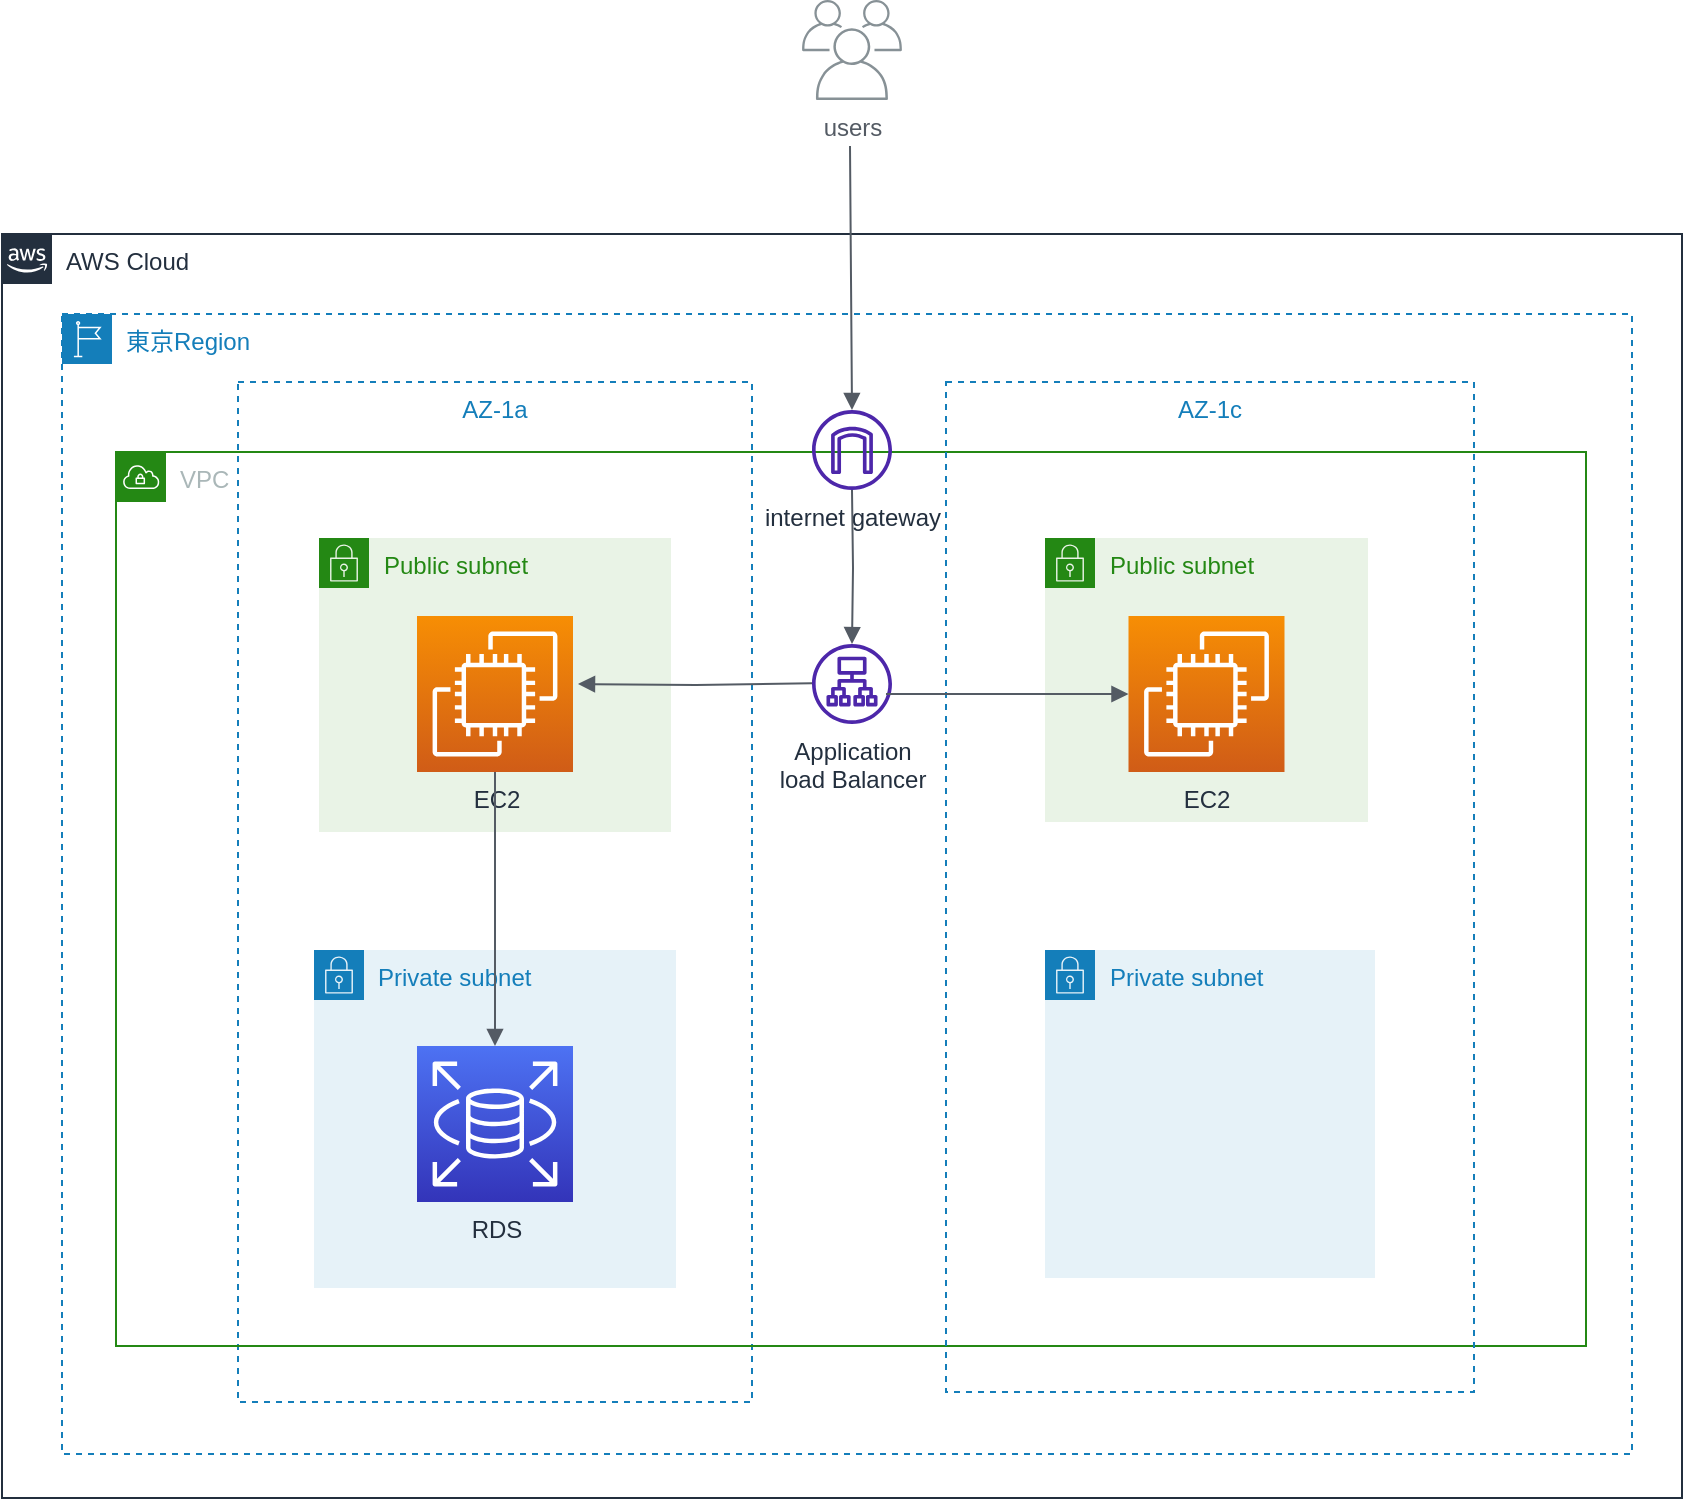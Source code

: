 <mxfile version="21.5.2" type="github">
  <diagram id="Ht1M8jgEwFfnCIfOTk4-" name="Page-1">
    <mxGraphModel dx="1434" dy="1598" grid="0" gridSize="10" guides="1" tooltips="1" connect="1" arrows="1" fold="1" page="1" pageScale="1" pageWidth="1169" pageHeight="827" background="#ffffff" math="0" shadow="0">
      <root>
        <mxCell id="0" />
        <mxCell id="1" parent="0" />
        <mxCell id="mW19Jw8WPf5lLDW3gT5k-19" value="Private subnet" style="points=[[0,0],[0.25,0],[0.5,0],[0.75,0],[1,0],[1,0.25],[1,0.5],[1,0.75],[1,1],[0.75,1],[0.5,1],[0.25,1],[0,1],[0,0.75],[0,0.5],[0,0.25]];outlineConnect=0;gradientColor=none;html=1;whiteSpace=wrap;fontSize=12;fontStyle=0;container=1;pointerEvents=0;collapsible=0;recursiveResize=0;shape=mxgraph.aws4.group;grIcon=mxgraph.aws4.group_security_group;grStroke=0;strokeColor=#147EBA;fillColor=#E6F2F8;verticalAlign=top;align=left;spacingLeft=30;fontColor=#147EBA;dashed=0;" parent="1" vertex="1">
          <mxGeometry x="316" y="-322" width="181" height="169" as="geometry" />
        </mxCell>
        <mxCell id="mW19Jw8WPf5lLDW3gT5k-4" value="AZ-1a" style="fillColor=none;strokeColor=#147EBA;dashed=1;verticalAlign=top;fontStyle=0;fontColor=#147EBA;whiteSpace=wrap;html=1;movable=0;resizable=0;rotatable=0;deletable=0;editable=0;locked=1;connectable=0;" parent="1" vertex="1">
          <mxGeometry x="278" y="-606" width="257" height="510" as="geometry" />
        </mxCell>
        <mxCell id="UEzPUAAOIrF-is8g5C7q-175" value="AWS Cloud" style="points=[[0,0],[0.25,0],[0.5,0],[0.75,0],[1,0],[1,0.25],[1,0.5],[1,0.75],[1,1],[0.75,1],[0.5,1],[0.25,1],[0,1],[0,0.75],[0,0.5],[0,0.25]];outlineConnect=0;gradientColor=none;html=1;whiteSpace=wrap;fontSize=12;fontStyle=0;shape=mxgraph.aws4.group;grIcon=mxgraph.aws4.group_aws_cloud_alt;strokeColor=#232F3E;fillColor=none;verticalAlign=top;align=left;spacingLeft=30;fontColor=#232F3E;dashed=0;labelBackgroundColor=#ffffff;container=1;pointerEvents=0;collapsible=0;recursiveResize=0;movable=0;resizable=0;rotatable=0;deletable=0;editable=0;locked=1;connectable=0;" parent="1" vertex="1">
          <mxGeometry x="160" y="-680" width="840" height="632" as="geometry" />
        </mxCell>
        <mxCell id="mW19Jw8WPf5lLDW3gT5k-2" value="東京Region" style="points=[[0,0],[0.25,0],[0.5,0],[0.75,0],[1,0],[1,0.25],[1,0.5],[1,0.75],[1,1],[0.75,1],[0.5,1],[0.25,1],[0,1],[0,0.75],[0,0.5],[0,0.25]];outlineConnect=0;gradientColor=none;html=1;whiteSpace=wrap;fontSize=12;fontStyle=0;container=1;pointerEvents=0;collapsible=0;recursiveResize=0;shape=mxgraph.aws4.group;grIcon=mxgraph.aws4.group_region;strokeColor=#147EBA;fillColor=none;verticalAlign=top;align=left;spacingLeft=30;fontColor=#147EBA;dashed=1;movable=1;resizable=1;rotatable=1;deletable=1;editable=1;locked=0;connectable=1;" parent="UEzPUAAOIrF-is8g5C7q-175" vertex="1">
          <mxGeometry x="30" y="40" width="785" height="570" as="geometry" />
        </mxCell>
        <mxCell id="mW19Jw8WPf5lLDW3gT5k-6" value="VPC" style="points=[[0,0],[0.25,0],[0.5,0],[0.75,0],[1,0],[1,0.25],[1,0.5],[1,0.75],[1,1],[0.75,1],[0.5,1],[0.25,1],[0,1],[0,0.75],[0,0.5],[0,0.25]];outlineConnect=0;gradientColor=none;html=1;whiteSpace=wrap;fontSize=12;fontStyle=0;container=1;pointerEvents=0;collapsible=0;recursiveResize=0;shape=mxgraph.aws4.group;grIcon=mxgraph.aws4.group_vpc;strokeColor=#248814;fillColor=none;verticalAlign=top;align=left;spacingLeft=30;fontColor=#AAB7B8;dashed=0;movable=0;resizable=0;rotatable=0;deletable=0;editable=0;locked=1;connectable=0;" parent="mW19Jw8WPf5lLDW3gT5k-2" vertex="1">
          <mxGeometry x="27" y="69" width="735" height="447" as="geometry" />
        </mxCell>
        <mxCell id="mW19Jw8WPf5lLDW3gT5k-7" value="Public subnet" style="points=[[0,0],[0.25,0],[0.5,0],[0.75,0],[1,0],[1,0.25],[1,0.5],[1,0.75],[1,1],[0.75,1],[0.5,1],[0.25,1],[0,1],[0,0.75],[0,0.5],[0,0.25]];outlineConnect=0;gradientColor=none;html=1;whiteSpace=wrap;fontSize=12;fontStyle=0;container=1;pointerEvents=0;collapsible=0;recursiveResize=0;shape=mxgraph.aws4.group;grIcon=mxgraph.aws4.group_security_group;grStroke=0;strokeColor=#248814;fillColor=#E9F3E6;verticalAlign=top;align=left;spacingLeft=30;fontColor=#248814;dashed=0;movable=1;resizable=1;rotatable=1;deletable=1;editable=1;locked=0;connectable=1;" parent="mW19Jw8WPf5lLDW3gT5k-2" vertex="1">
          <mxGeometry x="128.5" y="112" width="176" height="147" as="geometry" />
        </mxCell>
        <mxCell id="mW19Jw8WPf5lLDW3gT5k-27" value="EC2" style="sketch=0;points=[[0,0,0],[0.25,0,0],[0.5,0,0],[0.75,0,0],[1,0,0],[0,1,0],[0.25,1,0],[0.5,1,0],[0.75,1,0],[1,1,0],[0,0.25,0],[0,0.5,0],[0,0.75,0],[1,0.25,0],[1,0.5,0],[1,0.75,0]];outlineConnect=0;fontColor=#232F3E;gradientColor=#F78E04;gradientDirection=north;fillColor=#D05C17;strokeColor=#ffffff;dashed=0;verticalLabelPosition=bottom;verticalAlign=top;align=center;html=1;fontSize=12;fontStyle=0;aspect=fixed;shape=mxgraph.aws4.resourceIcon;resIcon=mxgraph.aws4.ec2;fontFamily=Helvetica;" parent="mW19Jw8WPf5lLDW3gT5k-7" vertex="1">
          <mxGeometry x="49" y="39" width="78" height="78" as="geometry" />
        </mxCell>
        <mxCell id="mW19Jw8WPf5lLDW3gT5k-28" value="RDS" style="sketch=0;points=[[0,0,0],[0.25,0,0],[0.5,0,0],[0.75,0,0],[1,0,0],[0,1,0],[0.25,1,0],[0.5,1,0],[0.75,1,0],[1,1,0],[0,0.25,0],[0,0.5,0],[0,0.75,0],[1,0.25,0],[1,0.5,0],[1,0.75,0]];outlineConnect=0;fontColor=#232F3E;gradientColor=#4D72F3;gradientDirection=north;fillColor=#3334B9;strokeColor=#ffffff;dashed=0;verticalLabelPosition=bottom;verticalAlign=top;align=center;html=1;fontSize=12;fontStyle=0;aspect=fixed;shape=mxgraph.aws4.resourceIcon;resIcon=mxgraph.aws4.rds;fontFamily=Helvetica;" parent="mW19Jw8WPf5lLDW3gT5k-2" vertex="1">
          <mxGeometry x="177.5" y="366" width="78" height="78" as="geometry" />
        </mxCell>
        <mxCell id="mW19Jw8WPf5lLDW3gT5k-46" value="" style="edgeStyle=orthogonalEdgeStyle;html=1;endArrow=block;elbow=vertical;startArrow=none;endFill=1;strokeColor=#545B64;rounded=0;fontFamily=Helvetica;fontSize=12;fontColor=#147EBA;entryX=0.5;entryY=0;entryDx=0;entryDy=0;entryPerimeter=0;" parent="mW19Jw8WPf5lLDW3gT5k-2" source="mW19Jw8WPf5lLDW3gT5k-27" target="mW19Jw8WPf5lLDW3gT5k-28" edge="1">
          <mxGeometry width="100" relative="1" as="geometry">
            <mxPoint x="88" y="275.63" as="sourcePoint" />
            <mxPoint x="188" y="275.63" as="targetPoint" />
          </mxGeometry>
        </mxCell>
        <mxCell id="mW19Jw8WPf5lLDW3gT5k-1" value="users" style="sketch=0;outlineConnect=0;gradientColor=none;fontColor=#545B64;strokeColor=none;fillColor=#879196;dashed=0;verticalLabelPosition=bottom;verticalAlign=top;align=center;html=1;fontSize=12;fontStyle=0;aspect=fixed;shape=mxgraph.aws4.illustration_users;pointerEvents=1" parent="1" vertex="1">
          <mxGeometry x="560" y="-797" width="50" height="50" as="geometry" />
        </mxCell>
        <mxCell id="mW19Jw8WPf5lLDW3gT5k-18" value="AZ-1c" style="fillColor=none;strokeColor=#147EBA;dashed=1;verticalAlign=top;fontStyle=0;fontColor=#147EBA;whiteSpace=wrap;html=1;movable=0;resizable=0;rotatable=0;deletable=0;editable=0;locked=1;connectable=0;" parent="1" vertex="1">
          <mxGeometry x="632" y="-606" width="264" height="505" as="geometry" />
        </mxCell>
        <mxCell id="mW19Jw8WPf5lLDW3gT5k-20" value="Public subnet" style="points=[[0,0],[0.25,0],[0.5,0],[0.75,0],[1,0],[1,0.25],[1,0.5],[1,0.75],[1,1],[0.75,1],[0.5,1],[0.25,1],[0,1],[0,0.75],[0,0.5],[0,0.25]];outlineConnect=0;gradientColor=none;html=1;whiteSpace=wrap;fontSize=12;fontStyle=0;container=1;pointerEvents=0;collapsible=0;recursiveResize=0;shape=mxgraph.aws4.group;grIcon=mxgraph.aws4.group_security_group;grStroke=0;strokeColor=#248814;fillColor=#E9F3E6;verticalAlign=top;align=left;spacingLeft=30;fontColor=#248814;dashed=0;" parent="1" vertex="1">
          <mxGeometry x="681.5" y="-528" width="161.5" height="142" as="geometry" />
        </mxCell>
        <mxCell id="mW19Jw8WPf5lLDW3gT5k-21" value="Private subnet" style="points=[[0,0],[0.25,0],[0.5,0],[0.75,0],[1,0],[1,0.25],[1,0.5],[1,0.75],[1,1],[0.75,1],[0.5,1],[0.25,1],[0,1],[0,0.75],[0,0.5],[0,0.25]];outlineConnect=0;gradientColor=none;html=1;whiteSpace=wrap;fontSize=12;fontStyle=0;container=1;pointerEvents=0;collapsible=0;recursiveResize=0;shape=mxgraph.aws4.group;grIcon=mxgraph.aws4.group_security_group;grStroke=0;strokeColor=#147EBA;fillColor=#E6F2F8;verticalAlign=top;align=left;spacingLeft=30;fontColor=#147EBA;dashed=0;" parent="1" vertex="1">
          <mxGeometry x="681.5" y="-322" width="165" height="164" as="geometry" />
        </mxCell>
        <mxCell id="mW19Jw8WPf5lLDW3gT5k-29" value="EC2" style="sketch=0;points=[[0,0,0],[0.25,0,0],[0.5,0,0],[0.75,0,0],[1,0,0],[0,1,0],[0.25,1,0],[0.5,1,0],[0.75,1,0],[1,1,0],[0,0.25,0],[0,0.5,0],[0,0.75,0],[1,0.25,0],[1,0.5,0],[1,0.75,0]];outlineConnect=0;fontColor=#232F3E;gradientColor=#F78E04;gradientDirection=north;fillColor=#D05C17;strokeColor=#ffffff;dashed=0;verticalLabelPosition=bottom;verticalAlign=top;align=center;html=1;fontSize=12;fontStyle=0;aspect=fixed;shape=mxgraph.aws4.resourceIcon;resIcon=mxgraph.aws4.ec2;fontFamily=Helvetica;" parent="1" vertex="1">
          <mxGeometry x="723.25" y="-489" width="78" height="78" as="geometry" />
        </mxCell>
        <mxCell id="mW19Jw8WPf5lLDW3gT5k-33" value="internet gateway" style="sketch=0;outlineConnect=0;fontColor=#232F3E;gradientColor=none;fillColor=#4D27AA;strokeColor=none;dashed=0;verticalLabelPosition=bottom;verticalAlign=top;align=center;html=1;fontSize=12;fontStyle=0;aspect=fixed;pointerEvents=1;shape=mxgraph.aws4.internet_gateway;fontFamily=Helvetica;" parent="1" vertex="1">
          <mxGeometry x="565" y="-592" width="40" height="40" as="geometry" />
        </mxCell>
        <mxCell id="mW19Jw8WPf5lLDW3gT5k-34" value="Application&lt;br&gt;load Balancer" style="sketch=0;outlineConnect=0;fontColor=#232F3E;gradientColor=none;fillColor=#4D27AA;strokeColor=none;dashed=0;verticalLabelPosition=bottom;verticalAlign=top;align=center;html=1;fontSize=12;fontStyle=0;aspect=fixed;pointerEvents=1;shape=mxgraph.aws4.application_load_balancer;fontFamily=Helvetica;" parent="1" vertex="1">
          <mxGeometry x="565" y="-475" width="40" height="40" as="geometry" />
        </mxCell>
        <mxCell id="mW19Jw8WPf5lLDW3gT5k-41" value="" style="edgeStyle=orthogonalEdgeStyle;html=1;endArrow=block;elbow=vertical;startArrow=none;endFill=1;strokeColor=#545B64;rounded=0;fontFamily=Helvetica;fontSize=12;fontColor=#147EBA;verticalAlign=middle;horizontal=1;" parent="1" target="mW19Jw8WPf5lLDW3gT5k-33" edge="1">
          <mxGeometry width="100" relative="1" as="geometry">
            <mxPoint x="584" y="-724" as="sourcePoint" />
            <mxPoint x="522" y="-733" as="targetPoint" />
          </mxGeometry>
        </mxCell>
        <mxCell id="mW19Jw8WPf5lLDW3gT5k-43" value="" style="edgeStyle=orthogonalEdgeStyle;html=1;endArrow=block;elbow=vertical;startArrow=none;endFill=1;strokeColor=#545B64;rounded=0;fontFamily=Helvetica;fontSize=12;fontColor=#147EBA;verticalAlign=middle;horizontal=1;" parent="1" target="mW19Jw8WPf5lLDW3gT5k-34" edge="1">
          <mxGeometry width="100" relative="1" as="geometry">
            <mxPoint x="585" y="-552" as="sourcePoint" />
            <mxPoint x="586" y="-420" as="targetPoint" />
          </mxGeometry>
        </mxCell>
        <mxCell id="mW19Jw8WPf5lLDW3gT5k-44" value="" style="edgeStyle=orthogonalEdgeStyle;html=1;endArrow=none;elbow=vertical;startArrow=block;startFill=1;strokeColor=#545B64;rounded=0;fontFamily=Helvetica;fontSize=12;fontColor=#147EBA;" parent="1" edge="1">
          <mxGeometry width="100" relative="1" as="geometry">
            <mxPoint x="448" y="-455" as="sourcePoint" />
            <mxPoint x="565" y="-455.37" as="targetPoint" />
          </mxGeometry>
        </mxCell>
        <mxCell id="mW19Jw8WPf5lLDW3gT5k-45" value="" style="edgeStyle=orthogonalEdgeStyle;html=1;endArrow=block;elbow=vertical;startArrow=none;endFill=1;strokeColor=#545B64;rounded=0;fontFamily=Helvetica;fontSize=12;fontColor=#147EBA;" parent="1" target="mW19Jw8WPf5lLDW3gT5k-29" edge="1">
          <mxGeometry width="100" relative="1" as="geometry">
            <mxPoint x="602" y="-450" as="sourcePoint" />
            <mxPoint x="702" y="-455.37" as="targetPoint" />
            <Array as="points">
              <mxPoint x="602" y="-450" />
            </Array>
          </mxGeometry>
        </mxCell>
      </root>
    </mxGraphModel>
  </diagram>
</mxfile>
